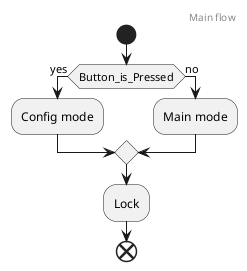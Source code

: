 @startuml inline_umlgraph_1.png
header
Main flow
endheader
start
if (Button_is_Pressed) then (yes)
 :Config mode;
else (no)
 :Main mode;
endif
:Lock;
end
@enduml
@startuml inline_umlgraph_2.png
header
 Configuration flow
endheader
start
:Brighness;
:Mode selection\nGreen = PitStick\nRed = Slalom;
if (Mode) then (Slalom)
 :Min random value (*.1s)\nWhite;
 :Max random value (*.1s)\nGreen;
else (PitStick)
 :Total pit+lap time (s)\nOrange;
 :T1(s)\nYellow;
 :T2(s)\nBlue;
endif
:Save;
:Lock;
end
@enduml
@startuml inline_umlgraph_3.png
header
 Workflow for PitStick mode
endheader
[*] --> Green_Blinking_Phase
Green_Blinking_Phase --> Yellow_Traffic_Light
Yellow_Traffic_Light : Phase duration is 5s\nDriver must start from pitlane at the end of the phase\nThe end of the phase corresponds T1 time before pitstop+lap end
Yellow_Traffic_Light --> 2_Green_Blinks
2_Green_Blinks --> Going_To_Intermediate_Point
Going_To_Intermediate_Point --> Intermediate_Point
Intermediate_Point : 2 red blinks. Driver must be at intermediate point\nat the start of the first blink.\nThis time is T2 before end of the sequence
Intermediate_Point --> Going_To_Start_Finish
Going_To_Start_Finish : Knowing if driver was early or late at the\nintermediate point he must speed-up or slow down here
Going_To_Start_Finish --> Red_Traffic_Light
Red_Traffic_Light : This phase starts at 5s before ideal time(TSeq)\ncrossing start-finish line
Red_Traffic_Light --> 2_Green_Blinks_2
2_Green_Blinks_2 : The pilot must cross start-finish line at the first blink.
2_Green_Blinks_2 --> Lock
Lock --> [*]
@enduml
@startuml inline_umlgraph_4.png
header
Slalom Traffic Light flow
endheader
[*] --> Yellow_Pre_Phase
Yellow_Pre_Phase --> Main_Traffic_Light_Mode
Main_Traffic_Light_Mode : Red lights go on one-by one.\nDriver must strat at the moment (random) all of them go off.
Main_Traffic_Light_Mode --> Vbat_Show
Vbat_Show : At the end of the previuos phase+5s 2 upper leds\nshow the battery state
Vbat_Show --> Lock
Lock --> [*]
@enduml
@startuml inline_umlgraph_5.png
header
Stop-and-go mode flow
endheader
[*] --> Red_Phase
Red_Phase : Duration is taken from configuration phase.
Red_Phase --> Green_Phase
Green_Phase : Duration is 10 sec
Green_Phase --> Vbat_Show
Vbat_Show : At the end of the previous phase+5s 2 upper leds\nshow the battery state
Vbat_Show --> Lock
Lock --> [*]
@enduml
@startuml inline_umlgraph_6.png
header
Safety Car mode
endheader
[*] --> Vbat_Show
Vbat_Show : Duration is 1 sec
Vbat_Show --> Blinking_Mode
Blinking_Mode : Endless blinking safety car pattern
Blinking_Mode --> [*]
@enduml
